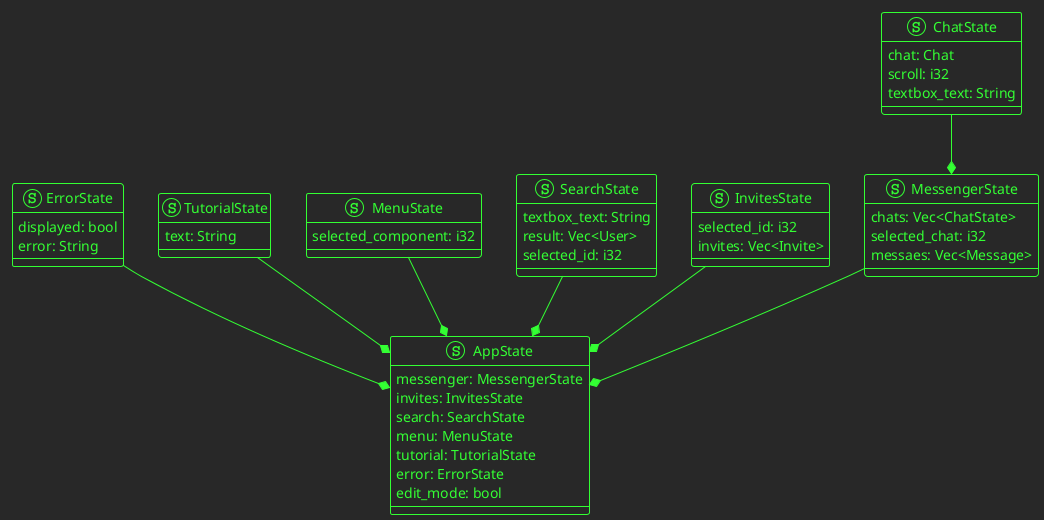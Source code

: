@startuml client_state
!theme crt-green

struct AppState{
    messenger: MessengerState
    invites: InvitesState
    search: SearchState
    menu: MenuState
    tutorial: TutorialState
    error: ErrorState
    edit_mode: bool
}

struct ErrorState{
    displayed: bool
    error: String
}

ErrorState --* AppState

struct TutorialState{
    text: String
}

TutorialState --* AppState

struct MenuState{
    selected_component: i32
}

MenuState --* AppState 

struct SearchState {
    textbox_text: String
    result: Vec<User>
    selected_id: i32
}

SearchState --* AppState

struct InvitesState {
    selected_id: i32
    invites: Vec<Invite>
}

InvitesState --* AppState

struct MessengerState {
    chats: Vec<ChatState>
    selected_chat: i32
    messaes: Vec<Message>
}

MessengerState --* AppState

struct ChatState{
    chat: Chat
    scroll: i32
    textbox_text: String
}

ChatState --* MessengerState

@enduml